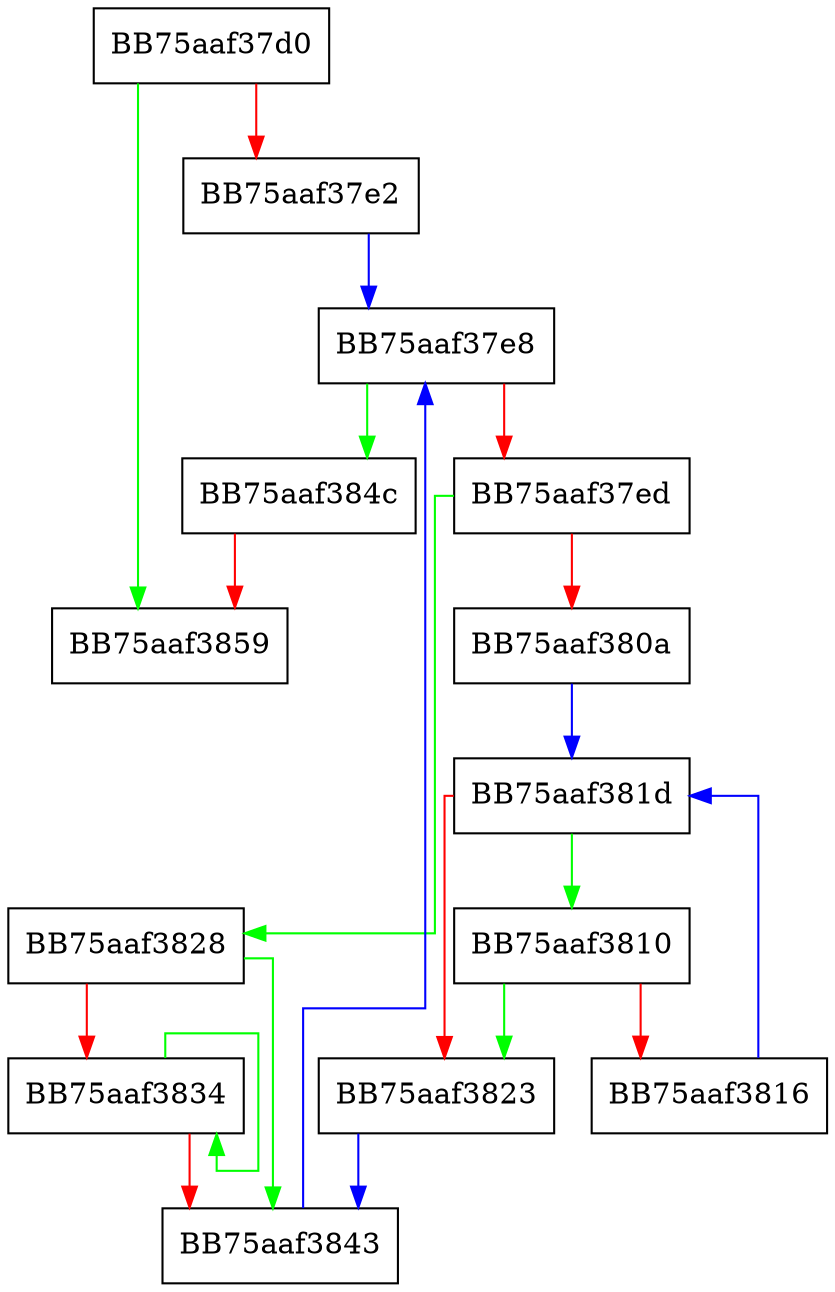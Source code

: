 digraph pcodedynamic_unload {
  node [shape="box"];
  graph [splines=ortho];
  BB75aaf37d0 -> BB75aaf3859 [color="green"];
  BB75aaf37d0 -> BB75aaf37e2 [color="red"];
  BB75aaf37e2 -> BB75aaf37e8 [color="blue"];
  BB75aaf37e8 -> BB75aaf384c [color="green"];
  BB75aaf37e8 -> BB75aaf37ed [color="red"];
  BB75aaf37ed -> BB75aaf3828 [color="green"];
  BB75aaf37ed -> BB75aaf380a [color="red"];
  BB75aaf380a -> BB75aaf381d [color="blue"];
  BB75aaf3810 -> BB75aaf3823 [color="green"];
  BB75aaf3810 -> BB75aaf3816 [color="red"];
  BB75aaf3816 -> BB75aaf381d [color="blue"];
  BB75aaf381d -> BB75aaf3810 [color="green"];
  BB75aaf381d -> BB75aaf3823 [color="red"];
  BB75aaf3823 -> BB75aaf3843 [color="blue"];
  BB75aaf3828 -> BB75aaf3843 [color="green"];
  BB75aaf3828 -> BB75aaf3834 [color="red"];
  BB75aaf3834 -> BB75aaf3834 [color="green"];
  BB75aaf3834 -> BB75aaf3843 [color="red"];
  BB75aaf3843 -> BB75aaf37e8 [color="blue"];
  BB75aaf384c -> BB75aaf3859 [color="red"];
}